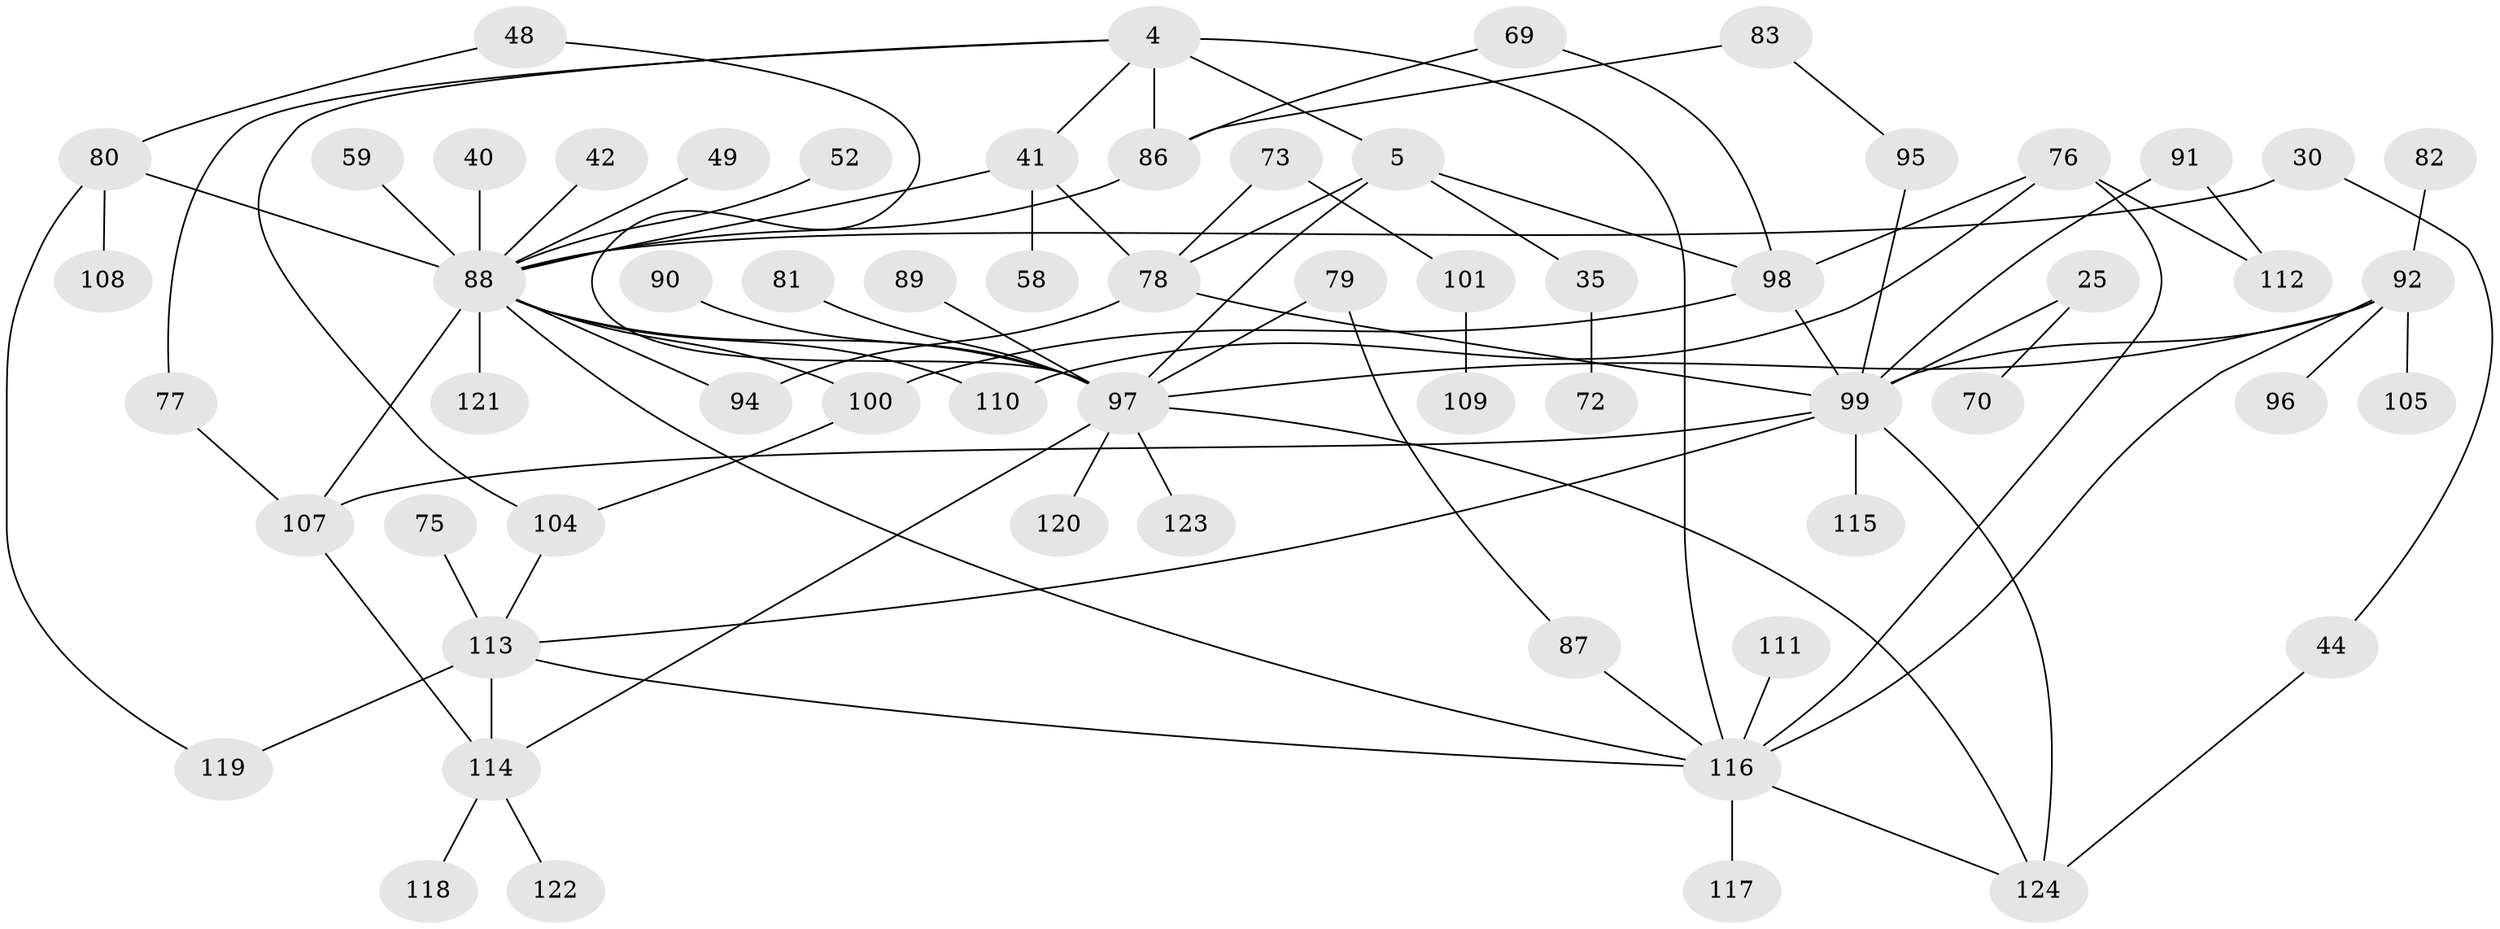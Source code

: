 // original degree distribution, {5: 0.056451612903225805, 6: 0.04032258064516129, 7: 0.016129032258064516, 3: 0.22580645161290322, 2: 0.3064516129032258, 4: 0.07258064516129033, 8: 0.016129032258064516, 1: 0.2661290322580645}
// Generated by graph-tools (version 1.1) at 2025/41/03/09/25 04:41:38]
// undirected, 62 vertices, 88 edges
graph export_dot {
graph [start="1"]
  node [color=gray90,style=filled];
  4 [super="+2"];
  5;
  25;
  30;
  35;
  40;
  41 [super="+7"];
  42;
  44;
  48;
  49;
  52;
  58;
  59;
  69 [super="+36"];
  70;
  72;
  73;
  75;
  76 [super="+71+64"];
  77 [super="+47"];
  78 [super="+9+60"];
  79;
  80;
  81;
  82;
  83;
  86 [super="+11"];
  87;
  88 [super="+8+53+62+63"];
  89;
  90;
  91 [super="+45"];
  92 [super="+50"];
  94;
  95;
  96;
  97 [super="+43+28+57+39+31"];
  98 [super="+19"];
  99 [super="+22+15"];
  100;
  101;
  104 [super="+102"];
  105;
  107 [super="+33+67"];
  108;
  109;
  110;
  111;
  112 [super="+85"];
  113 [super="+51+66"];
  114 [super="+65+106"];
  115;
  116 [super="+84+93"];
  117;
  118;
  119;
  120;
  121;
  122;
  123;
  124 [super="+61+68"];
  4 -- 5 [weight=2];
  4 -- 41;
  4 -- 86;
  4 -- 116;
  4 -- 77;
  4 -- 104;
  5 -- 35;
  5 -- 78;
  5 -- 97;
  5 -- 98;
  25 -- 70;
  25 -- 99;
  30 -- 44;
  30 -- 88;
  35 -- 72;
  40 -- 88;
  41 -- 58;
  41 -- 88;
  41 -- 78;
  42 -- 88;
  44 -- 124;
  48 -- 80;
  48 -- 97;
  49 -- 88;
  52 -- 88;
  59 -- 88;
  69 -- 98;
  69 -- 86;
  73 -- 101;
  73 -- 78;
  75 -- 113;
  76 -- 98;
  76 -- 116;
  76 -- 110;
  76 -- 112 [weight=2];
  77 -- 107;
  78 -- 99;
  78 -- 94;
  79 -- 87;
  79 -- 97;
  80 -- 108;
  80 -- 119;
  80 -- 88;
  81 -- 97;
  82 -- 92;
  83 -- 95;
  83 -- 86;
  86 -- 88;
  87 -- 116;
  88 -- 116 [weight=2];
  88 -- 97 [weight=4];
  88 -- 121;
  88 -- 107 [weight=2];
  88 -- 94;
  88 -- 100;
  88 -- 110;
  89 -- 97;
  90 -- 97;
  91 -- 99;
  91 -- 112;
  92 -- 97 [weight=2];
  92 -- 96;
  92 -- 99 [weight=2];
  92 -- 105;
  92 -- 116 [weight=2];
  95 -- 99;
  97 -- 120;
  97 -- 124 [weight=2];
  97 -- 123;
  97 -- 114;
  98 -- 99;
  98 -- 100;
  99 -- 124 [weight=2];
  99 -- 115;
  99 -- 107;
  99 -- 113;
  100 -- 104;
  101 -- 109;
  104 -- 113;
  107 -- 114;
  111 -- 116;
  113 -- 119;
  113 -- 116;
  113 -- 114;
  114 -- 118;
  114 -- 122;
  116 -- 117;
  116 -- 124;
}
